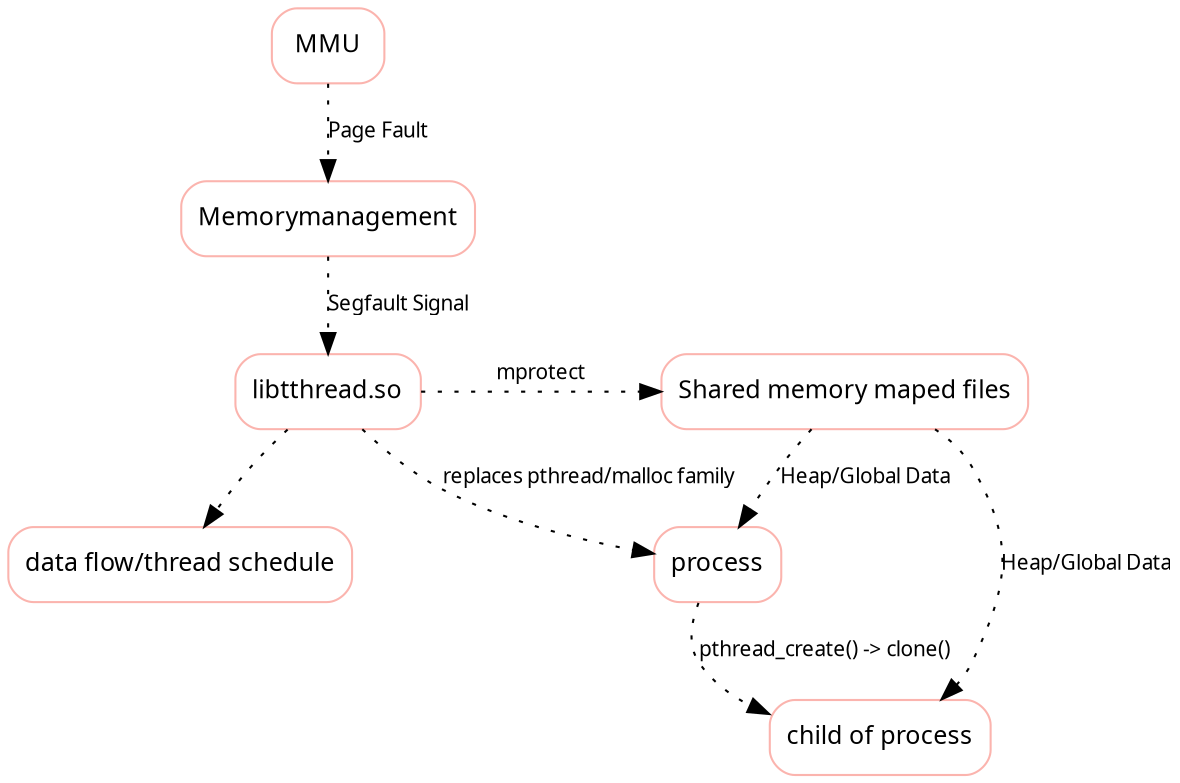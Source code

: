 digraph architecture {
  fontname=Verdana;
  fontsize=12;
  graph [nodesep=0.8,dpi=300];
  compound=true;

  node [shape=box,fontname=Verdana,style=rounded,fontsize=12,color=1,colorscheme=pastel18];
  edge [fontname=Verdana,fontsize=10,color=darkgreen,colorscheme=pastel18,style=dotted];

  subgraph cluster_framework {
    label="Inspector";
    style="filled";
    colorscheme="pastel18";
    color=2;
  };

  subgraph cluster_memory {
      label="Copy-On-Write overlay"
      shared_mmap_file [label="Shared memory maped files"];
  }

  tthread [shape=box, label="libtthread.so"];
  child [shape=box,label="child of process"];
  process -> child [label="pthread_create() -> clone()"];

  tthread -> "data flow/thread schedule";
  tthread -> shared_mmap_file [label="mprotect", headport=cluster_memory];
  tthread -> process [label="replaces pthread/malloc family"];

  shared_mmap_file -> child [label="Heap/Global Data", headport=cluster_memory];
  shared_mmap_file -> process [label="Heap/Global Data", headport=cluster_memory];

  "MMU" -> Memorymanagement [label="Page Fault"];
  Memorymanagement -> tthread [label="Segfault Signal"];

  {rank=same tthread shared_mmap_file};
}
